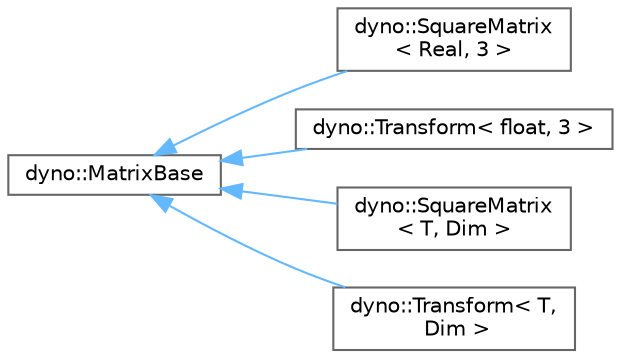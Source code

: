 digraph "Graphical Class Hierarchy"
{
 // LATEX_PDF_SIZE
  bgcolor="transparent";
  edge [fontname=Helvetica,fontsize=10,labelfontname=Helvetica,labelfontsize=10];
  node [fontname=Helvetica,fontsize=10,shape=box,height=0.2,width=0.4];
  rankdir="LR";
  Node0 [id="Node000000",label="dyno::MatrixBase",height=0.2,width=0.4,color="grey40", fillcolor="white", style="filled",URL="$classdyno_1_1_matrix_base.html",tooltip=" "];
  Node0 -> Node1 [id="edge48_Node000000_Node000001",dir="back",color="steelblue1",style="solid",tooltip=" "];
  Node1 [id="Node000001",label="dyno::SquareMatrix\l\< Real, 3 \>",height=0.2,width=0.4,color="grey40", fillcolor="white", style="filled",URL="$classdyno_1_1_square_matrix.html",tooltip=" "];
  Node0 -> Node2 [id="edge49_Node000000_Node000002",dir="back",color="steelblue1",style="solid",tooltip=" "];
  Node2 [id="Node000002",label="dyno::Transform\< float, 3 \>",height=0.2,width=0.4,color="grey40", fillcolor="white", style="filled",URL="$classdyno_1_1_transform.html",tooltip=" "];
  Node0 -> Node3 [id="edge50_Node000000_Node000003",dir="back",color="steelblue1",style="solid",tooltip=" "];
  Node3 [id="Node000003",label="dyno::SquareMatrix\l\< T, Dim \>",height=0.2,width=0.4,color="grey40", fillcolor="white", style="filled",URL="$classdyno_1_1_square_matrix.html",tooltip=" "];
  Node0 -> Node4 [id="edge51_Node000000_Node000004",dir="back",color="steelblue1",style="solid",tooltip=" "];
  Node4 [id="Node000004",label="dyno::Transform\< T,\l Dim \>",height=0.2,width=0.4,color="grey40", fillcolor="white", style="filled",URL="$classdyno_1_1_transform.html",tooltip=" "];
}
